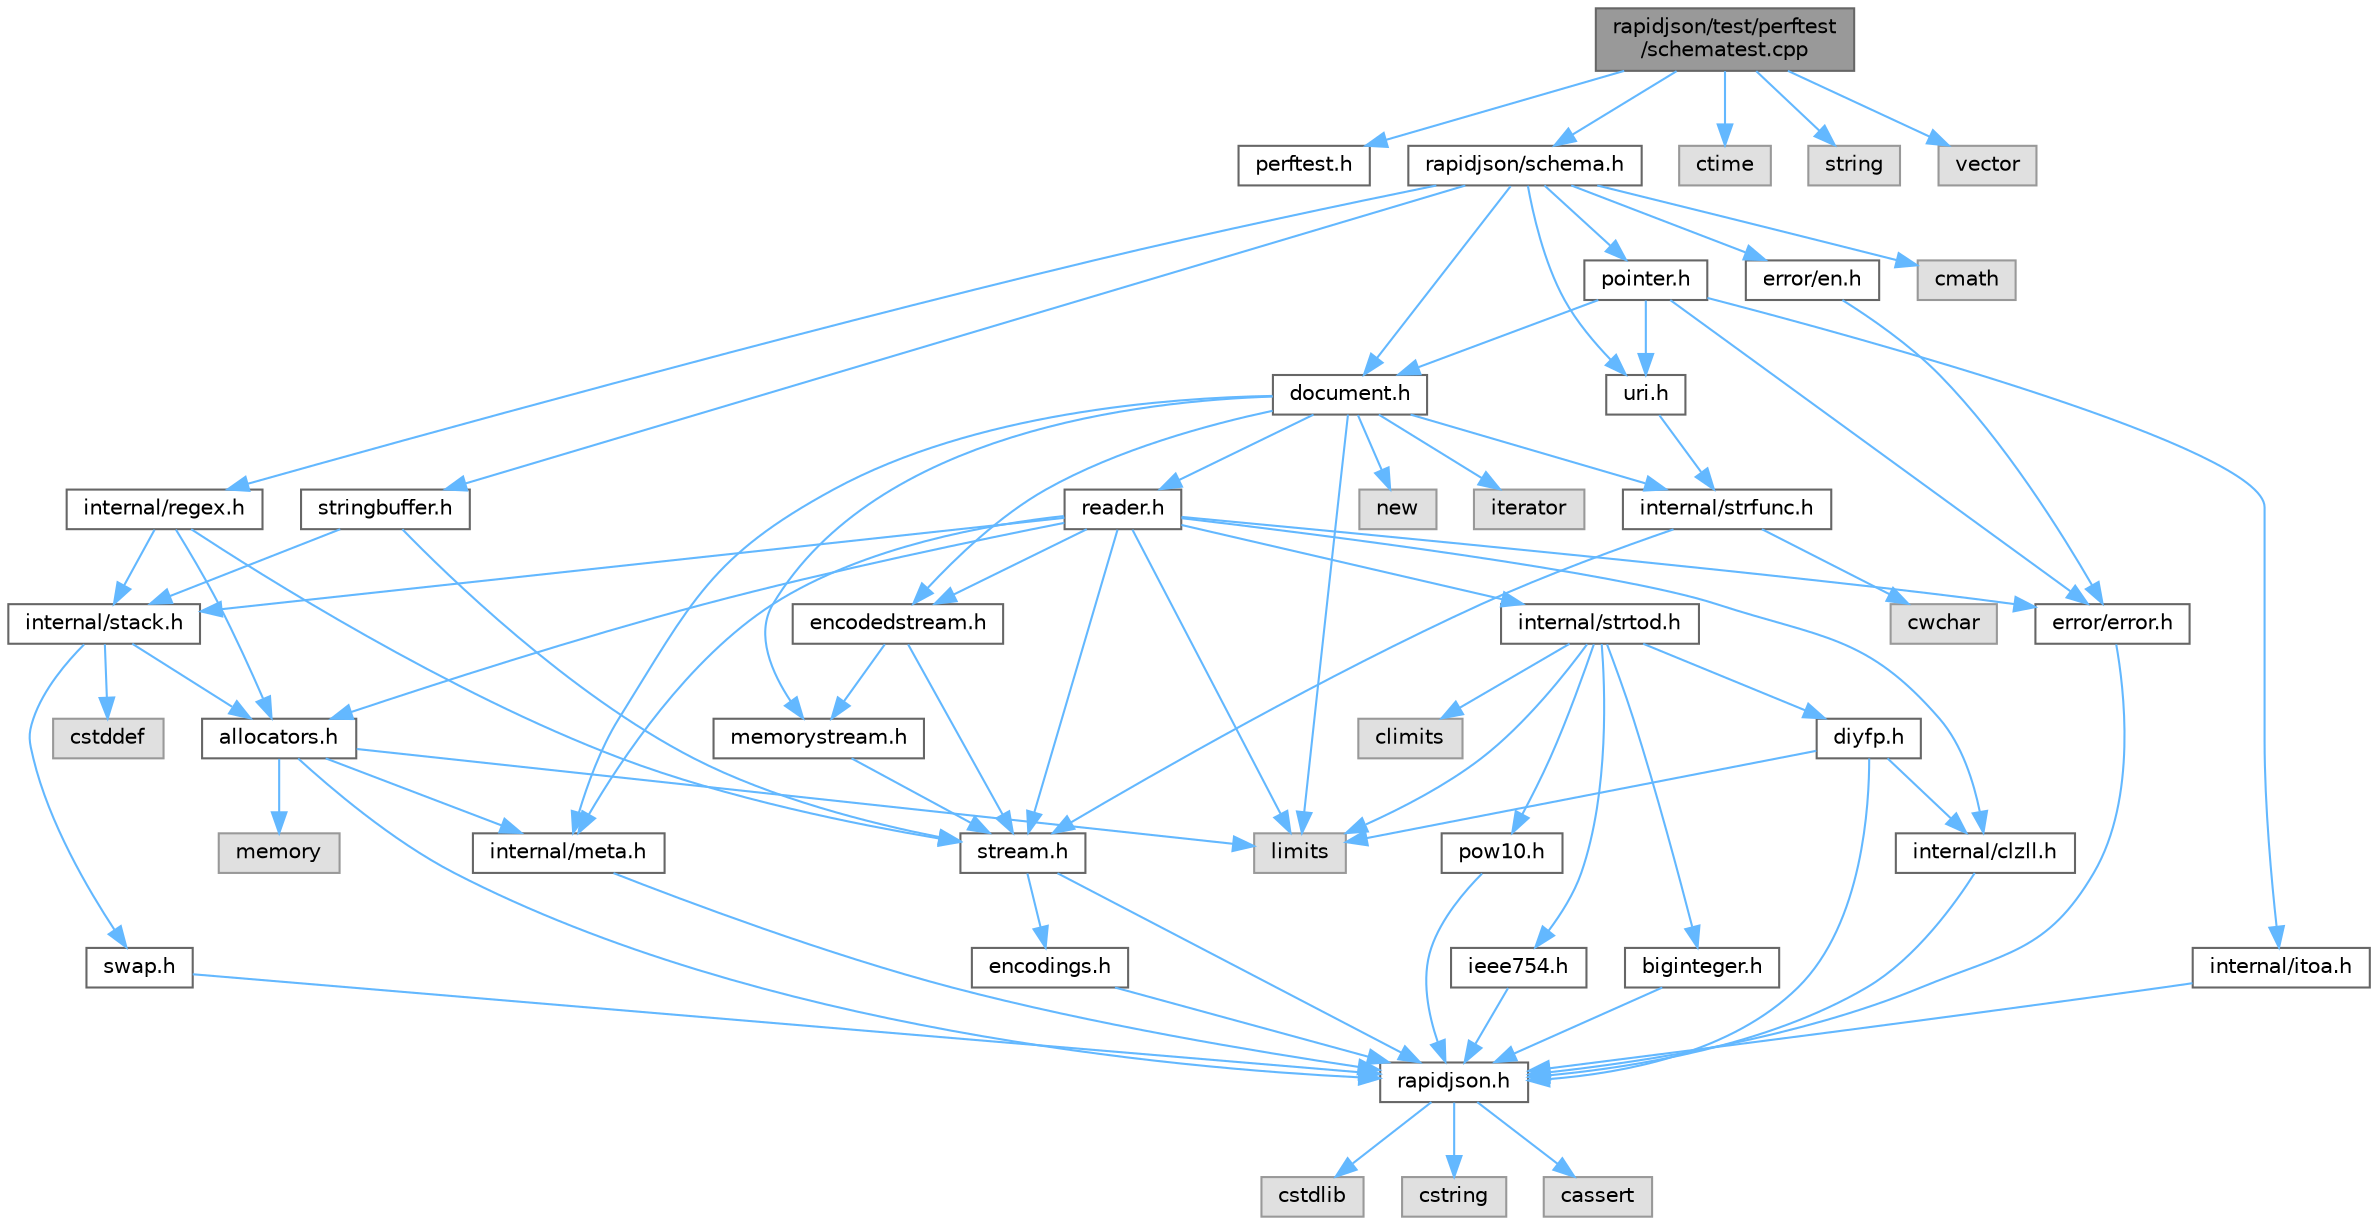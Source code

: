 digraph "rapidjson/test/perftest/schematest.cpp"
{
 // LATEX_PDF_SIZE
  bgcolor="transparent";
  edge [fontname=Helvetica,fontsize=10,labelfontname=Helvetica,labelfontsize=10];
  node [fontname=Helvetica,fontsize=10,shape=box,height=0.2,width=0.4];
  Node1 [id="Node000001",label="rapidjson/test/perftest\l/schematest.cpp",height=0.2,width=0.4,color="gray40", fillcolor="grey60", style="filled", fontcolor="black",tooltip=" "];
  Node1 -> Node2 [id="edge1_Node000001_Node000002",color="steelblue1",style="solid",tooltip=" "];
  Node2 [id="Node000002",label="perftest.h",height=0.2,width=0.4,color="grey40", fillcolor="white", style="filled",URL="$perftest_8h.html",tooltip=" "];
  Node1 -> Node3 [id="edge2_Node000001_Node000003",color="steelblue1",style="solid",tooltip=" "];
  Node3 [id="Node000003",label="rapidjson/schema.h",height=0.2,width=0.4,color="grey40", fillcolor="white", style="filled",URL="$schema_8h.html",tooltip=" "];
  Node3 -> Node4 [id="edge3_Node000003_Node000004",color="steelblue1",style="solid",tooltip=" "];
  Node4 [id="Node000004",label="document.h",height=0.2,width=0.4,color="grey40", fillcolor="white", style="filled",URL="$document_8h.html",tooltip=" "];
  Node4 -> Node5 [id="edge4_Node000004_Node000005",color="steelblue1",style="solid",tooltip=" "];
  Node5 [id="Node000005",label="reader.h",height=0.2,width=0.4,color="grey40", fillcolor="white", style="filled",URL="$reader_8h.html",tooltip=" "];
  Node5 -> Node6 [id="edge5_Node000005_Node000006",color="steelblue1",style="solid",tooltip=" "];
  Node6 [id="Node000006",label="allocators.h",height=0.2,width=0.4,color="grey40", fillcolor="white", style="filled",URL="$allocators_8h.html",tooltip=" "];
  Node6 -> Node7 [id="edge6_Node000006_Node000007",color="steelblue1",style="solid",tooltip=" "];
  Node7 [id="Node000007",label="rapidjson.h",height=0.2,width=0.4,color="grey40", fillcolor="white", style="filled",URL="$rapidjson_8h.html",tooltip="common definitions and configuration"];
  Node7 -> Node8 [id="edge7_Node000007_Node000008",color="steelblue1",style="solid",tooltip=" "];
  Node8 [id="Node000008",label="cstdlib",height=0.2,width=0.4,color="grey60", fillcolor="#E0E0E0", style="filled",tooltip=" "];
  Node7 -> Node9 [id="edge8_Node000007_Node000009",color="steelblue1",style="solid",tooltip=" "];
  Node9 [id="Node000009",label="cstring",height=0.2,width=0.4,color="grey60", fillcolor="#E0E0E0", style="filled",tooltip=" "];
  Node7 -> Node10 [id="edge9_Node000007_Node000010",color="steelblue1",style="solid",tooltip=" "];
  Node10 [id="Node000010",label="cassert",height=0.2,width=0.4,color="grey60", fillcolor="#E0E0E0", style="filled",tooltip=" "];
  Node6 -> Node11 [id="edge10_Node000006_Node000011",color="steelblue1",style="solid",tooltip=" "];
  Node11 [id="Node000011",label="internal/meta.h",height=0.2,width=0.4,color="grey40", fillcolor="white", style="filled",URL="$meta_8h.html",tooltip=" "];
  Node11 -> Node7 [id="edge11_Node000011_Node000007",color="steelblue1",style="solid",tooltip=" "];
  Node6 -> Node12 [id="edge12_Node000006_Node000012",color="steelblue1",style="solid",tooltip=" "];
  Node12 [id="Node000012",label="memory",height=0.2,width=0.4,color="grey60", fillcolor="#E0E0E0", style="filled",tooltip=" "];
  Node6 -> Node13 [id="edge13_Node000006_Node000013",color="steelblue1",style="solid",tooltip=" "];
  Node13 [id="Node000013",label="limits",height=0.2,width=0.4,color="grey60", fillcolor="#E0E0E0", style="filled",tooltip=" "];
  Node5 -> Node14 [id="edge14_Node000005_Node000014",color="steelblue1",style="solid",tooltip=" "];
  Node14 [id="Node000014",label="stream.h",height=0.2,width=0.4,color="grey40", fillcolor="white", style="filled",URL="$stream_8h.html",tooltip=" "];
  Node14 -> Node7 [id="edge15_Node000014_Node000007",color="steelblue1",style="solid",tooltip=" "];
  Node14 -> Node15 [id="edge16_Node000014_Node000015",color="steelblue1",style="solid",tooltip=" "];
  Node15 [id="Node000015",label="encodings.h",height=0.2,width=0.4,color="grey40", fillcolor="white", style="filled",URL="$encodings_8h.html",tooltip=" "];
  Node15 -> Node7 [id="edge17_Node000015_Node000007",color="steelblue1",style="solid",tooltip=" "];
  Node5 -> Node16 [id="edge18_Node000005_Node000016",color="steelblue1",style="solid",tooltip=" "];
  Node16 [id="Node000016",label="encodedstream.h",height=0.2,width=0.4,color="grey40", fillcolor="white", style="filled",URL="$encodedstream_8h.html",tooltip=" "];
  Node16 -> Node14 [id="edge19_Node000016_Node000014",color="steelblue1",style="solid",tooltip=" "];
  Node16 -> Node17 [id="edge20_Node000016_Node000017",color="steelblue1",style="solid",tooltip=" "];
  Node17 [id="Node000017",label="memorystream.h",height=0.2,width=0.4,color="grey40", fillcolor="white", style="filled",URL="$memorystream_8h.html",tooltip=" "];
  Node17 -> Node14 [id="edge21_Node000017_Node000014",color="steelblue1",style="solid",tooltip=" "];
  Node5 -> Node18 [id="edge22_Node000005_Node000018",color="steelblue1",style="solid",tooltip=" "];
  Node18 [id="Node000018",label="internal/clzll.h",height=0.2,width=0.4,color="grey40", fillcolor="white", style="filled",URL="$clzll_8h.html",tooltip=" "];
  Node18 -> Node7 [id="edge23_Node000018_Node000007",color="steelblue1",style="solid",tooltip=" "];
  Node5 -> Node11 [id="edge24_Node000005_Node000011",color="steelblue1",style="solid",tooltip=" "];
  Node5 -> Node19 [id="edge25_Node000005_Node000019",color="steelblue1",style="solid",tooltip=" "];
  Node19 [id="Node000019",label="internal/stack.h",height=0.2,width=0.4,color="grey40", fillcolor="white", style="filled",URL="$stack_8h.html",tooltip=" "];
  Node19 -> Node6 [id="edge26_Node000019_Node000006",color="steelblue1",style="solid",tooltip=" "];
  Node19 -> Node20 [id="edge27_Node000019_Node000020",color="steelblue1",style="solid",tooltip=" "];
  Node20 [id="Node000020",label="swap.h",height=0.2,width=0.4,color="grey40", fillcolor="white", style="filled",URL="$swap_8h.html",tooltip=" "];
  Node20 -> Node7 [id="edge28_Node000020_Node000007",color="steelblue1",style="solid",tooltip=" "];
  Node19 -> Node21 [id="edge29_Node000019_Node000021",color="steelblue1",style="solid",tooltip=" "];
  Node21 [id="Node000021",label="cstddef",height=0.2,width=0.4,color="grey60", fillcolor="#E0E0E0", style="filled",tooltip=" "];
  Node5 -> Node22 [id="edge30_Node000005_Node000022",color="steelblue1",style="solid",tooltip=" "];
  Node22 [id="Node000022",label="internal/strtod.h",height=0.2,width=0.4,color="grey40", fillcolor="white", style="filled",URL="$strtod_8h.html",tooltip=" "];
  Node22 -> Node23 [id="edge31_Node000022_Node000023",color="steelblue1",style="solid",tooltip=" "];
  Node23 [id="Node000023",label="ieee754.h",height=0.2,width=0.4,color="grey40", fillcolor="white", style="filled",URL="$ieee754_8h.html",tooltip=" "];
  Node23 -> Node7 [id="edge32_Node000023_Node000007",color="steelblue1",style="solid",tooltip=" "];
  Node22 -> Node24 [id="edge33_Node000022_Node000024",color="steelblue1",style="solid",tooltip=" "];
  Node24 [id="Node000024",label="biginteger.h",height=0.2,width=0.4,color="grey40", fillcolor="white", style="filled",URL="$biginteger_8h.html",tooltip=" "];
  Node24 -> Node7 [id="edge34_Node000024_Node000007",color="steelblue1",style="solid",tooltip=" "];
  Node22 -> Node25 [id="edge35_Node000022_Node000025",color="steelblue1",style="solid",tooltip=" "];
  Node25 [id="Node000025",label="diyfp.h",height=0.2,width=0.4,color="grey40", fillcolor="white", style="filled",URL="$diyfp_8h.html",tooltip=" "];
  Node25 -> Node7 [id="edge36_Node000025_Node000007",color="steelblue1",style="solid",tooltip=" "];
  Node25 -> Node18 [id="edge37_Node000025_Node000018",color="steelblue1",style="solid",tooltip=" "];
  Node25 -> Node13 [id="edge38_Node000025_Node000013",color="steelblue1",style="solid",tooltip=" "];
  Node22 -> Node26 [id="edge39_Node000022_Node000026",color="steelblue1",style="solid",tooltip=" "];
  Node26 [id="Node000026",label="pow10.h",height=0.2,width=0.4,color="grey40", fillcolor="white", style="filled",URL="$pow10_8h.html",tooltip=" "];
  Node26 -> Node7 [id="edge40_Node000026_Node000007",color="steelblue1",style="solid",tooltip=" "];
  Node22 -> Node27 [id="edge41_Node000022_Node000027",color="steelblue1",style="solid",tooltip=" "];
  Node27 [id="Node000027",label="climits",height=0.2,width=0.4,color="grey60", fillcolor="#E0E0E0", style="filled",tooltip=" "];
  Node22 -> Node13 [id="edge42_Node000022_Node000013",color="steelblue1",style="solid",tooltip=" "];
  Node5 -> Node13 [id="edge43_Node000005_Node000013",color="steelblue1",style="solid",tooltip=" "];
  Node5 -> Node28 [id="edge44_Node000005_Node000028",color="steelblue1",style="solid",tooltip=" "];
  Node28 [id="Node000028",label="error/error.h",height=0.2,width=0.4,color="grey40", fillcolor="white", style="filled",URL="$error_8h.html",tooltip=" "];
  Node28 -> Node7 [id="edge45_Node000028_Node000007",color="steelblue1",style="solid",tooltip=" "];
  Node4 -> Node11 [id="edge46_Node000004_Node000011",color="steelblue1",style="solid",tooltip=" "];
  Node4 -> Node29 [id="edge47_Node000004_Node000029",color="steelblue1",style="solid",tooltip=" "];
  Node29 [id="Node000029",label="internal/strfunc.h",height=0.2,width=0.4,color="grey40", fillcolor="white", style="filled",URL="$strfunc_8h.html",tooltip=" "];
  Node29 -> Node14 [id="edge48_Node000029_Node000014",color="steelblue1",style="solid",tooltip=" "];
  Node29 -> Node30 [id="edge49_Node000029_Node000030",color="steelblue1",style="solid",tooltip=" "];
  Node30 [id="Node000030",label="cwchar",height=0.2,width=0.4,color="grey60", fillcolor="#E0E0E0", style="filled",tooltip=" "];
  Node4 -> Node17 [id="edge50_Node000004_Node000017",color="steelblue1",style="solid",tooltip=" "];
  Node4 -> Node16 [id="edge51_Node000004_Node000016",color="steelblue1",style="solid",tooltip=" "];
  Node4 -> Node31 [id="edge52_Node000004_Node000031",color="steelblue1",style="solid",tooltip=" "];
  Node31 [id="Node000031",label="new",height=0.2,width=0.4,color="grey60", fillcolor="#E0E0E0", style="filled",tooltip=" "];
  Node4 -> Node13 [id="edge53_Node000004_Node000013",color="steelblue1",style="solid",tooltip=" "];
  Node4 -> Node32 [id="edge54_Node000004_Node000032",color="steelblue1",style="solid",tooltip=" "];
  Node32 [id="Node000032",label="iterator",height=0.2,width=0.4,color="grey60", fillcolor="#E0E0E0", style="filled",tooltip=" "];
  Node3 -> Node33 [id="edge55_Node000003_Node000033",color="steelblue1",style="solid",tooltip=" "];
  Node33 [id="Node000033",label="pointer.h",height=0.2,width=0.4,color="grey40", fillcolor="white", style="filled",URL="$pointer_8h.html",tooltip=" "];
  Node33 -> Node4 [id="edge56_Node000033_Node000004",color="steelblue1",style="solid",tooltip=" "];
  Node33 -> Node34 [id="edge57_Node000033_Node000034",color="steelblue1",style="solid",tooltip=" "];
  Node34 [id="Node000034",label="uri.h",height=0.2,width=0.4,color="grey40", fillcolor="white", style="filled",URL="$uri_8h.html",tooltip=" "];
  Node34 -> Node29 [id="edge58_Node000034_Node000029",color="steelblue1",style="solid",tooltip=" "];
  Node33 -> Node35 [id="edge59_Node000033_Node000035",color="steelblue1",style="solid",tooltip=" "];
  Node35 [id="Node000035",label="internal/itoa.h",height=0.2,width=0.4,color="grey40", fillcolor="white", style="filled",URL="$itoa_8h.html",tooltip=" "];
  Node35 -> Node7 [id="edge60_Node000035_Node000007",color="steelblue1",style="solid",tooltip=" "];
  Node33 -> Node28 [id="edge61_Node000033_Node000028",color="steelblue1",style="solid",tooltip=" "];
  Node3 -> Node36 [id="edge62_Node000003_Node000036",color="steelblue1",style="solid",tooltip=" "];
  Node36 [id="Node000036",label="stringbuffer.h",height=0.2,width=0.4,color="grey40", fillcolor="white", style="filled",URL="$stringbuffer_8h.html",tooltip=" "];
  Node36 -> Node14 [id="edge63_Node000036_Node000014",color="steelblue1",style="solid",tooltip=" "];
  Node36 -> Node19 [id="edge64_Node000036_Node000019",color="steelblue1",style="solid",tooltip=" "];
  Node3 -> Node37 [id="edge65_Node000003_Node000037",color="steelblue1",style="solid",tooltip=" "];
  Node37 [id="Node000037",label="error/en.h",height=0.2,width=0.4,color="grey40", fillcolor="white", style="filled",URL="$en_8h.html",tooltip=" "];
  Node37 -> Node28 [id="edge66_Node000037_Node000028",color="steelblue1",style="solid",tooltip=" "];
  Node3 -> Node34 [id="edge67_Node000003_Node000034",color="steelblue1",style="solid",tooltip=" "];
  Node3 -> Node38 [id="edge68_Node000003_Node000038",color="steelblue1",style="solid",tooltip=" "];
  Node38 [id="Node000038",label="cmath",height=0.2,width=0.4,color="grey60", fillcolor="#E0E0E0", style="filled",tooltip=" "];
  Node3 -> Node39 [id="edge69_Node000003_Node000039",color="steelblue1",style="solid",tooltip=" "];
  Node39 [id="Node000039",label="internal/regex.h",height=0.2,width=0.4,color="grey40", fillcolor="white", style="filled",URL="$regex_8h.html",tooltip=" "];
  Node39 -> Node6 [id="edge70_Node000039_Node000006",color="steelblue1",style="solid",tooltip=" "];
  Node39 -> Node14 [id="edge71_Node000039_Node000014",color="steelblue1",style="solid",tooltip=" "];
  Node39 -> Node19 [id="edge72_Node000039_Node000019",color="steelblue1",style="solid",tooltip=" "];
  Node1 -> Node40 [id="edge73_Node000001_Node000040",color="steelblue1",style="solid",tooltip=" "];
  Node40 [id="Node000040",label="ctime",height=0.2,width=0.4,color="grey60", fillcolor="#E0E0E0", style="filled",tooltip=" "];
  Node1 -> Node41 [id="edge74_Node000001_Node000041",color="steelblue1",style="solid",tooltip=" "];
  Node41 [id="Node000041",label="string",height=0.2,width=0.4,color="grey60", fillcolor="#E0E0E0", style="filled",tooltip=" "];
  Node1 -> Node42 [id="edge75_Node000001_Node000042",color="steelblue1",style="solid",tooltip=" "];
  Node42 [id="Node000042",label="vector",height=0.2,width=0.4,color="grey60", fillcolor="#E0E0E0", style="filled",tooltip=" "];
}
